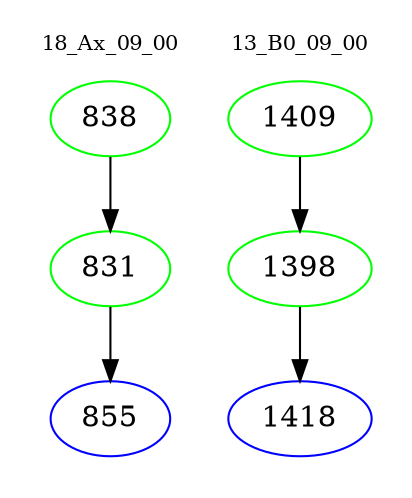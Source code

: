 digraph{
subgraph cluster_0 {
color = white
label = "18_Ax_09_00";
fontsize=10;
T0_838 [label="838", color="green"]
T0_838 -> T0_831 [color="black"]
T0_831 [label="831", color="green"]
T0_831 -> T0_855 [color="black"]
T0_855 [label="855", color="blue"]
}
subgraph cluster_1 {
color = white
label = "13_B0_09_00";
fontsize=10;
T1_1409 [label="1409", color="green"]
T1_1409 -> T1_1398 [color="black"]
T1_1398 [label="1398", color="green"]
T1_1398 -> T1_1418 [color="black"]
T1_1418 [label="1418", color="blue"]
}
}
